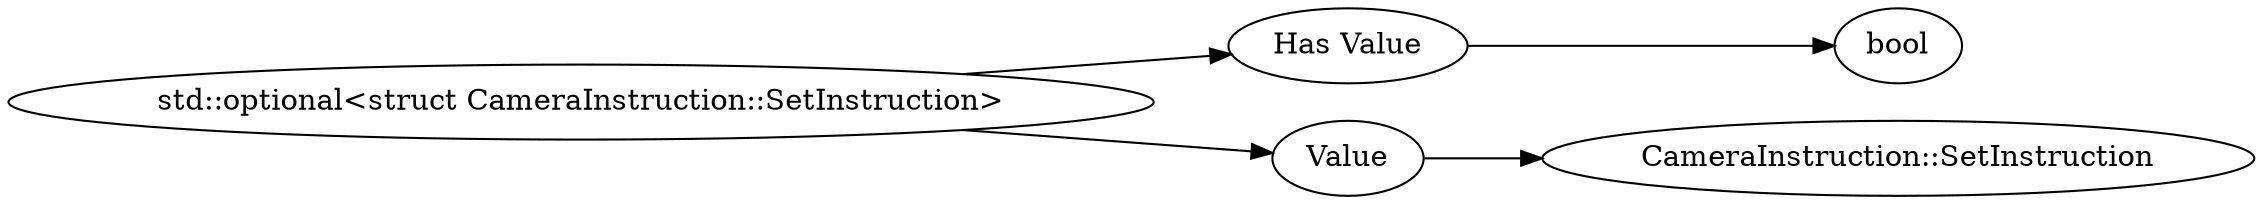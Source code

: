 digraph "std::optional<struct CameraInstruction::SetInstruction>" {
rankdir = LR
4
4 -> 5
5 -> 6
4 -> 7
7 -> 91

4 [label="std::optional<struct CameraInstruction::SetInstruction>",comment="name: \"std::optional<struct CameraInstruction::SetInstruction>\", typeName: \"\", id: 4, branchId: 0, recurseId: -1, attributes: 0, notes: \"\""];
5 [label="Has Value",comment="name: \"Has Value\", typeName: \"\", id: 5, branchId: 0, recurseId: -1, attributes: 0, notes: \"If true, follow with appropriate data type, otherwise nothing\""];
6 [label="bool",comment="name: \"bool\", typeName: \"\", id: 6, branchId: 0, recurseId: -1, attributes: 512, notes: \"\""];
7 [label="Value",comment="name: \"Value\", typeName: \"CameraInstruction::SetInstruction\", id: 7, branchId: 0, recurseId: -1, attributes: 256, notes: \"\""];
91 [label="CameraInstruction::SetInstruction",comment="name: \"CameraInstruction::SetInstruction\", typeName: \"\", id: 91, branchId: 0, recurseId: -1, attributes: 512, notes: \"\""];
{ rank = max;6;91}

}
